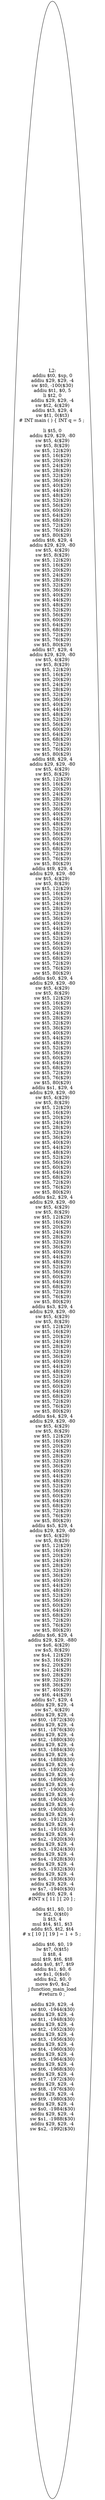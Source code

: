 digraph AST {
  "125702255867840" [label="L2:
addiu $t0, $sp, 0
addiu $29, $29, -4
sw $t0, -100($30)
addiu $t1, $0, 5
li $t2, 0
addiu $29, $29, -4
sw $t2, 4($29)
addiu $t3, $29, 4
sw $t1, 0($t3)
# INT main ( ) { INT q = 5 ; 

li $t5, 0
addiu $29, $29, -80
sw $t5, 4($29)
sw $t5, 8($29)
sw $t5, 12($29)
sw $t5, 16($29)
sw $t5, 20($29)
sw $t5, 24($29)
sw $t5, 28($29)
sw $t5, 32($29)
sw $t5, 36($29)
sw $t5, 40($29)
sw $t5, 44($29)
sw $t5, 48($29)
sw $t5, 52($29)
sw $t5, 56($29)
sw $t5, 60($29)
sw $t5, 64($29)
sw $t5, 68($29)
sw $t5, 72($29)
sw $t5, 76($29)
sw $t5, 80($29)
addiu $t6, $29, 4
addiu $29, $29, -80
sw $t5, 4($29)
sw $t5, 8($29)
sw $t5, 12($29)
sw $t5, 16($29)
sw $t5, 20($29)
sw $t5, 24($29)
sw $t5, 28($29)
sw $t5, 32($29)
sw $t5, 36($29)
sw $t5, 40($29)
sw $t5, 44($29)
sw $t5, 48($29)
sw $t5, 52($29)
sw $t5, 56($29)
sw $t5, 60($29)
sw $t5, 64($29)
sw $t5, 68($29)
sw $t5, 72($29)
sw $t5, 76($29)
sw $t5, 80($29)
addiu $t7, $29, 4
addiu $29, $29, -80
sw $t5, 4($29)
sw $t5, 8($29)
sw $t5, 12($29)
sw $t5, 16($29)
sw $t5, 20($29)
sw $t5, 24($29)
sw $t5, 28($29)
sw $t5, 32($29)
sw $t5, 36($29)
sw $t5, 40($29)
sw $t5, 44($29)
sw $t5, 48($29)
sw $t5, 52($29)
sw $t5, 56($29)
sw $t5, 60($29)
sw $t5, 64($29)
sw $t5, 68($29)
sw $t5, 72($29)
sw $t5, 76($29)
sw $t5, 80($29)
addiu $t8, $29, 4
addiu $29, $29, -80
sw $t5, 4($29)
sw $t5, 8($29)
sw $t5, 12($29)
sw $t5, 16($29)
sw $t5, 20($29)
sw $t5, 24($29)
sw $t5, 28($29)
sw $t5, 32($29)
sw $t5, 36($29)
sw $t5, 40($29)
sw $t5, 44($29)
sw $t5, 48($29)
sw $t5, 52($29)
sw $t5, 56($29)
sw $t5, 60($29)
sw $t5, 64($29)
sw $t5, 68($29)
sw $t5, 72($29)
sw $t5, 76($29)
sw $t5, 80($29)
addiu $t9, $29, 4
addiu $29, $29, -80
sw $t5, 4($29)
sw $t5, 8($29)
sw $t5, 12($29)
sw $t5, 16($29)
sw $t5, 20($29)
sw $t5, 24($29)
sw $t5, 28($29)
sw $t5, 32($29)
sw $t5, 36($29)
sw $t5, 40($29)
sw $t5, 44($29)
sw $t5, 48($29)
sw $t5, 52($29)
sw $t5, 56($29)
sw $t5, 60($29)
sw $t5, 64($29)
sw $t5, 68($29)
sw $t5, 72($29)
sw $t5, 76($29)
sw $t5, 80($29)
addiu $s0, $29, 4
addiu $29, $29, -80
sw $t5, 4($29)
sw $t5, 8($29)
sw $t5, 12($29)
sw $t5, 16($29)
sw $t5, 20($29)
sw $t5, 24($29)
sw $t5, 28($29)
sw $t5, 32($29)
sw $t5, 36($29)
sw $t5, 40($29)
sw $t5, 44($29)
sw $t5, 48($29)
sw $t5, 52($29)
sw $t5, 56($29)
sw $t5, 60($29)
sw $t5, 64($29)
sw $t5, 68($29)
sw $t5, 72($29)
sw $t5, 76($29)
sw $t5, 80($29)
addiu $s1, $29, 4
addiu $29, $29, -80
sw $t5, 4($29)
sw $t5, 8($29)
sw $t5, 12($29)
sw $t5, 16($29)
sw $t5, 20($29)
sw $t5, 24($29)
sw $t5, 28($29)
sw $t5, 32($29)
sw $t5, 36($29)
sw $t5, 40($29)
sw $t5, 44($29)
sw $t5, 48($29)
sw $t5, 52($29)
sw $t5, 56($29)
sw $t5, 60($29)
sw $t5, 64($29)
sw $t5, 68($29)
sw $t5, 72($29)
sw $t5, 76($29)
sw $t5, 80($29)
addiu $s2, $29, 4
addiu $29, $29, -80
sw $t5, 4($29)
sw $t5, 8($29)
sw $t5, 12($29)
sw $t5, 16($29)
sw $t5, 20($29)
sw $t5, 24($29)
sw $t5, 28($29)
sw $t5, 32($29)
sw $t5, 36($29)
sw $t5, 40($29)
sw $t5, 44($29)
sw $t5, 48($29)
sw $t5, 52($29)
sw $t5, 56($29)
sw $t5, 60($29)
sw $t5, 64($29)
sw $t5, 68($29)
sw $t5, 72($29)
sw $t5, 76($29)
sw $t5, 80($29)
addiu $s3, $29, 4
addiu $29, $29, -80
sw $t5, 4($29)
sw $t5, 8($29)
sw $t5, 12($29)
sw $t5, 16($29)
sw $t5, 20($29)
sw $t5, 24($29)
sw $t5, 28($29)
sw $t5, 32($29)
sw $t5, 36($29)
sw $t5, 40($29)
sw $t5, 44($29)
sw $t5, 48($29)
sw $t5, 52($29)
sw $t5, 56($29)
sw $t5, 60($29)
sw $t5, 64($29)
sw $t5, 68($29)
sw $t5, 72($29)
sw $t5, 76($29)
sw $t5, 80($29)
addiu $s4, $29, 4
addiu $29, $29, -80
sw $t5, 4($29)
sw $t5, 8($29)
sw $t5, 12($29)
sw $t5, 16($29)
sw $t5, 20($29)
sw $t5, 24($29)
sw $t5, 28($29)
sw $t5, 32($29)
sw $t5, 36($29)
sw $t5, 40($29)
sw $t5, 44($29)
sw $t5, 48($29)
sw $t5, 52($29)
sw $t5, 56($29)
sw $t5, 60($29)
sw $t5, 64($29)
sw $t5, 68($29)
sw $t5, 72($29)
sw $t5, 76($29)
sw $t5, 80($29)
addiu $s5, $29, 4
addiu $29, $29, -80
sw $t5, 4($29)
sw $t5, 8($29)
sw $t5, 12($29)
sw $t5, 16($29)
sw $t5, 20($29)
sw $t5, 24($29)
sw $t5, 28($29)
sw $t5, 32($29)
sw $t5, 36($29)
sw $t5, 40($29)
sw $t5, 44($29)
sw $t5, 48($29)
sw $t5, 52($29)
sw $t5, 56($29)
sw $t5, 60($29)
sw $t5, 64($29)
sw $t5, 68($29)
sw $t5, 72($29)
sw $t5, 76($29)
sw $t5, 80($29)
addiu $s6, $29, 4
addiu $29, $29, -880
sw $s6, 4($29)
sw $s5, 8($29)
sw $s4, 12($29)
sw $s3, 16($29)
sw $s2, 20($29)
sw $s1, 24($29)
sw $s0, 28($29)
sw $t9, 32($29)
sw $t8, 36($29)
sw $t7, 40($29)
sw $t6, 44($29)
addiu $s7, $29, 4
addiu $29, $29, -4
sw $s7, 4($29)
addiu $29, $29, -4
sw $t0, -1872($30)
addiu $29, $29, -4
sw $t1, -1876($30)
addiu $29, $29, -4
sw $t2, -1880($30)
addiu $29, $29, -4
sw $t3, -1884($30)
addiu $29, $29, -4
sw $t4, -1888($30)
addiu $29, $29, -4
sw $t5, -1892($30)
addiu $29, $29, -4
sw $t6, -1896($30)
addiu $29, $29, -4
sw $t7, -1900($30)
addiu $29, $29, -4
sw $t8, -1904($30)
addiu $29, $29, -4
sw $t9, -1908($30)
addiu $29, $29, -4
sw $s0, -1912($30)
addiu $29, $29, -4
sw $s1, -1916($30)
addiu $29, $29, -4
sw $s2, -1920($30)
addiu $29, $29, -4
sw $s3, -1924($30)
addiu $29, $29, -4
sw $s4, -1928($30)
addiu $29, $29, -4
sw $s5, -1932($30)
addiu $29, $29, -4
sw $s6, -1936($30)
addiu $29, $29, -4
sw $s7, -1940($30)
addiu $t0, $29, 4
#INT x [ 11 ] [ 20 ] ; 

addiu $t1, $0, 10
lw $t2, 0($t0)
li $t3, 4
mul $t4, $t1, $t3
addu $t5, $t2, $t4
# x [ 10 ] [ 19 ] = 1 + 5 ; 

addiu $t6, $0, 19
lw $t7, 0($t5)
li $t8, 4
mul $t9, $t6, $t8
addu $s0, $t7, $t9
addiu $s1, $0, 6
sw $s1, 0($s0)
addiu $s2, $0, 0
move $v0, $s2
j function_main_load
#return 0 ; 

addiu $29, $29, -4
sw $t0, -1944($30)
addiu $29, $29, -4
sw $t1, -1948($30)
addiu $29, $29, -4
sw $t2, -1952($30)
addiu $29, $29, -4
sw $t3, -1956($30)
addiu $29, $29, -4
sw $t4, -1960($30)
addiu $29, $29, -4
sw $t5, -1964($30)
addiu $29, $29, -4
sw $t6, -1968($30)
addiu $29, $29, -4
sw $t7, -1972($30)
addiu $29, $29, -4
sw $t8, -1976($30)
addiu $29, $29, -4
sw $t9, -1980($30)
addiu $29, $29, -4
sw $s0, -1984($30)
addiu $29, $29, -4
sw $s1, -1988($30)
addiu $29, $29, -4
sw $s2, -1992($30)
"];
}

